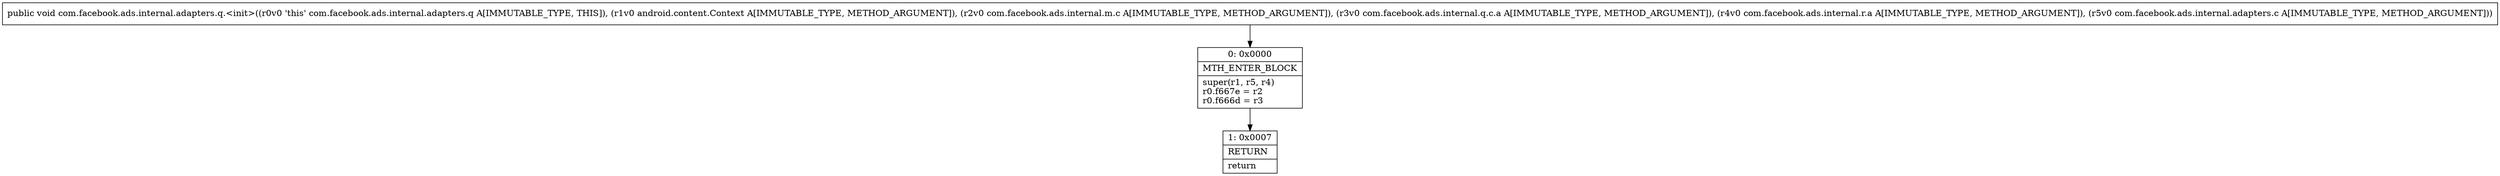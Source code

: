 digraph "CFG forcom.facebook.ads.internal.adapters.q.\<init\>(Landroid\/content\/Context;Lcom\/facebook\/ads\/internal\/m\/c;Lcom\/facebook\/ads\/internal\/q\/c\/a;Lcom\/facebook\/ads\/internal\/r\/a;Lcom\/facebook\/ads\/internal\/adapters\/c;)V" {
Node_0 [shape=record,label="{0\:\ 0x0000|MTH_ENTER_BLOCK\l|super(r1, r5, r4)\lr0.f667e = r2\lr0.f666d = r3\l}"];
Node_1 [shape=record,label="{1\:\ 0x0007|RETURN\l|return\l}"];
MethodNode[shape=record,label="{public void com.facebook.ads.internal.adapters.q.\<init\>((r0v0 'this' com.facebook.ads.internal.adapters.q A[IMMUTABLE_TYPE, THIS]), (r1v0 android.content.Context A[IMMUTABLE_TYPE, METHOD_ARGUMENT]), (r2v0 com.facebook.ads.internal.m.c A[IMMUTABLE_TYPE, METHOD_ARGUMENT]), (r3v0 com.facebook.ads.internal.q.c.a A[IMMUTABLE_TYPE, METHOD_ARGUMENT]), (r4v0 com.facebook.ads.internal.r.a A[IMMUTABLE_TYPE, METHOD_ARGUMENT]), (r5v0 com.facebook.ads.internal.adapters.c A[IMMUTABLE_TYPE, METHOD_ARGUMENT])) }"];
MethodNode -> Node_0;
Node_0 -> Node_1;
}

